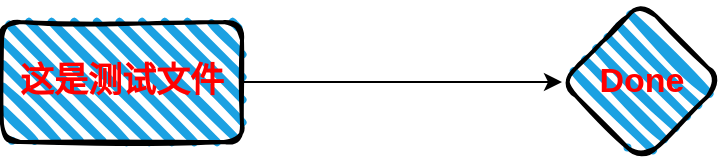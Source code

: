 <mxfile version="14.6.6" type="github">
  <diagram id="VsCsrUdrNpwgQq1V50Kc" name="第 1 页">
    <mxGraphModel dx="1422" dy="762" grid="1" gridSize="10" guides="1" tooltips="1" connect="1" arrows="1" fold="1" page="1" pageScale="1" pageWidth="827" pageHeight="1169" math="0" shadow="0">
      <root>
        <mxCell id="0" />
        <mxCell id="1" parent="0" />
        <mxCell id="U9uHjOgowY-oFbP3fpFh-3" value="" style="edgeStyle=orthogonalEdgeStyle;rounded=0;orthogonalLoop=1;jettySize=auto;html=1;fontSize=17;fontColor=#FF0000;" parent="1" source="U9uHjOgowY-oFbP3fpFh-1" target="U9uHjOgowY-oFbP3fpFh-2" edge="1">
          <mxGeometry relative="1" as="geometry" />
        </mxCell>
        <mxCell id="U9uHjOgowY-oFbP3fpFh-1" value="这是测试文件" style="rounded=1;whiteSpace=wrap;html=1;strokeWidth=2;fillWeight=4;hachureGap=8;hachureAngle=45;fillColor=#1ba1e2;sketch=1;fontColor=#FF0000;fontStyle=1;fontSize=17;" parent="1" vertex="1">
          <mxGeometry x="150" y="220" width="120" height="60" as="geometry" />
        </mxCell>
        <mxCell id="U9uHjOgowY-oFbP3fpFh-2" value="Done" style="rhombus;whiteSpace=wrap;html=1;rounded=1;fontSize=17;fontColor=#FF0000;fontStyle=1;strokeWidth=2;fillColor=#1ba1e2;sketch=1;fillWeight=4;hachureGap=8;hachureAngle=45;" parent="1" vertex="1">
          <mxGeometry x="430" y="210" width="80" height="80" as="geometry" />
        </mxCell>
      </root>
    </mxGraphModel>
  </diagram>
</mxfile>
